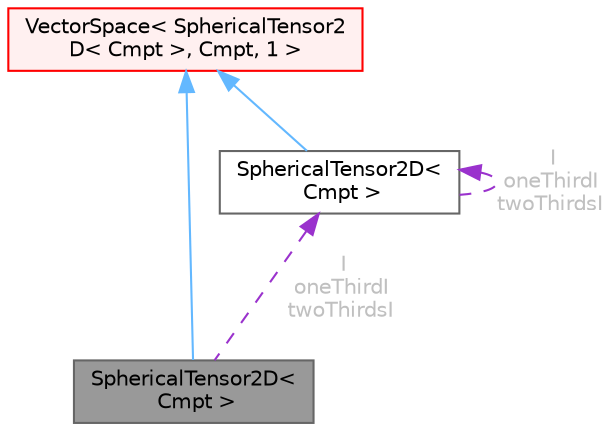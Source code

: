 digraph "SphericalTensor2D&lt; Cmpt &gt;"
{
 // LATEX_PDF_SIZE
  bgcolor="transparent";
  edge [fontname=Helvetica,fontsize=10,labelfontname=Helvetica,labelfontsize=10];
  node [fontname=Helvetica,fontsize=10,shape=box,height=0.2,width=0.4];
  Node1 [id="Node000001",label="SphericalTensor2D\<\l Cmpt \>",height=0.2,width=0.4,color="gray40", fillcolor="grey60", style="filled", fontcolor="black",tooltip="A templated (2 x 2) diagonal tensor of objects of <T>, effectively containing 1 element,..."];
  Node2 -> Node1 [id="edge1_Node000001_Node000002",dir="back",color="steelblue1",style="solid",tooltip=" "];
  Node2 [id="Node000002",label="VectorSpace\< SphericalTensor2\lD\< Cmpt \>, Cmpt, 1 \>",height=0.2,width=0.4,color="red", fillcolor="#FFF0F0", style="filled",URL="$classFoam_1_1VectorSpace.html",tooltip=" "];
  Node4 -> Node1 [id="edge2_Node000001_Node000004",dir="back",color="darkorchid3",style="dashed",tooltip=" ",label=" I\noneThirdI\ntwoThirdsI",fontcolor="grey" ];
  Node4 [id="Node000004",label="SphericalTensor2D\<\l Cmpt \>",height=0.2,width=0.4,color="gray40", fillcolor="white", style="filled",URL="$classFoam_1_1SphericalTensor2D.html",tooltip="A templated (2 x 2) diagonal tensor of objects of <T>, effectively containing 1 element,..."];
  Node2 -> Node4 [id="edge3_Node000004_Node000002",dir="back",color="steelblue1",style="solid",tooltip=" "];
  Node4 -> Node4 [id="edge4_Node000004_Node000004",dir="back",color="darkorchid3",style="dashed",tooltip=" ",label=" I\noneThirdI\ntwoThirdsI",fontcolor="grey" ];
}
